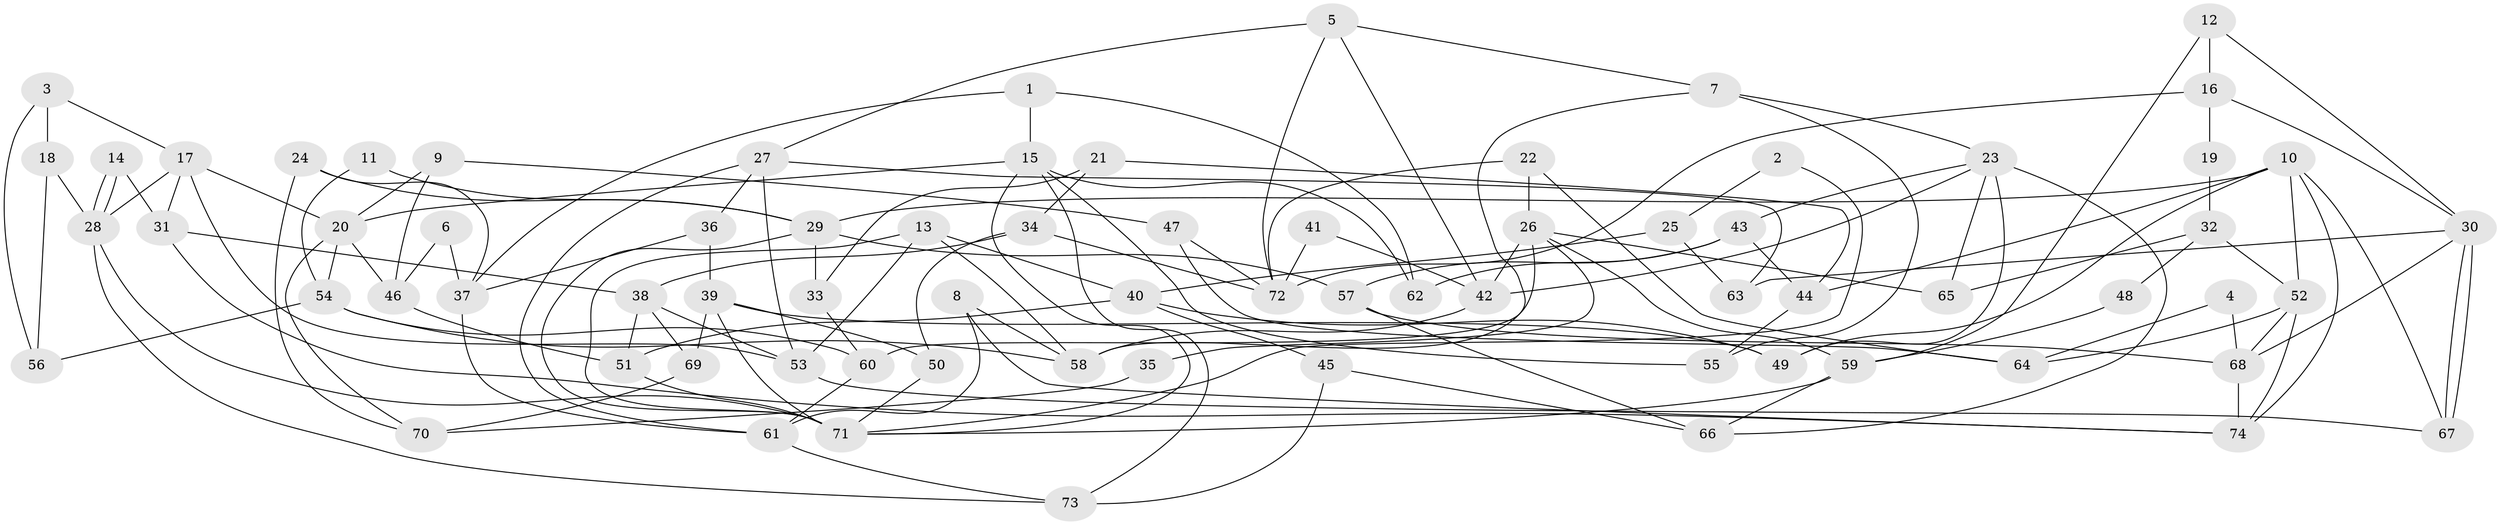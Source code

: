 // Generated by graph-tools (version 1.1) at 2025/26/03/09/25 03:26:13]
// undirected, 74 vertices, 148 edges
graph export_dot {
graph [start="1"]
  node [color=gray90,style=filled];
  1;
  2;
  3;
  4;
  5;
  6;
  7;
  8;
  9;
  10;
  11;
  12;
  13;
  14;
  15;
  16;
  17;
  18;
  19;
  20;
  21;
  22;
  23;
  24;
  25;
  26;
  27;
  28;
  29;
  30;
  31;
  32;
  33;
  34;
  35;
  36;
  37;
  38;
  39;
  40;
  41;
  42;
  43;
  44;
  45;
  46;
  47;
  48;
  49;
  50;
  51;
  52;
  53;
  54;
  55;
  56;
  57;
  58;
  59;
  60;
  61;
  62;
  63;
  64;
  65;
  66;
  67;
  68;
  69;
  70;
  71;
  72;
  73;
  74;
  1 -- 37;
  1 -- 62;
  1 -- 15;
  2 -- 71;
  2 -- 25;
  3 -- 17;
  3 -- 56;
  3 -- 18;
  4 -- 64;
  4 -- 68;
  5 -- 42;
  5 -- 72;
  5 -- 7;
  5 -- 27;
  6 -- 46;
  6 -- 37;
  7 -- 55;
  7 -- 23;
  7 -- 58;
  8 -- 58;
  8 -- 74;
  8 -- 61;
  9 -- 20;
  9 -- 47;
  9 -- 46;
  10 -- 29;
  10 -- 52;
  10 -- 44;
  10 -- 49;
  10 -- 67;
  10 -- 74;
  11 -- 54;
  11 -- 29;
  12 -- 59;
  12 -- 30;
  12 -- 16;
  13 -- 58;
  13 -- 71;
  13 -- 40;
  13 -- 53;
  14 -- 28;
  14 -- 28;
  14 -- 31;
  15 -- 73;
  15 -- 20;
  15 -- 55;
  15 -- 62;
  15 -- 71;
  16 -- 30;
  16 -- 19;
  16 -- 72;
  17 -- 53;
  17 -- 20;
  17 -- 28;
  17 -- 31;
  18 -- 28;
  18 -- 56;
  19 -- 32;
  20 -- 46;
  20 -- 54;
  20 -- 70;
  21 -- 34;
  21 -- 33;
  21 -- 44;
  22 -- 72;
  22 -- 26;
  22 -- 64;
  23 -- 49;
  23 -- 42;
  23 -- 43;
  23 -- 65;
  23 -- 66;
  24 -- 70;
  24 -- 29;
  24 -- 37;
  25 -- 63;
  25 -- 40;
  26 -- 59;
  26 -- 42;
  26 -- 35;
  26 -- 60;
  26 -- 65;
  27 -- 53;
  27 -- 36;
  27 -- 61;
  27 -- 63;
  28 -- 71;
  28 -- 73;
  29 -- 57;
  29 -- 71;
  29 -- 33;
  30 -- 67;
  30 -- 67;
  30 -- 68;
  30 -- 63;
  31 -- 38;
  31 -- 74;
  32 -- 65;
  32 -- 52;
  32 -- 48;
  33 -- 60;
  34 -- 38;
  34 -- 50;
  34 -- 72;
  35 -- 70;
  36 -- 37;
  36 -- 39;
  37 -- 61;
  38 -- 53;
  38 -- 51;
  38 -- 69;
  39 -- 71;
  39 -- 49;
  39 -- 50;
  39 -- 69;
  40 -- 49;
  40 -- 45;
  40 -- 51;
  41 -- 42;
  41 -- 72;
  42 -- 58;
  43 -- 44;
  43 -- 57;
  43 -- 62;
  44 -- 55;
  45 -- 73;
  45 -- 66;
  46 -- 51;
  47 -- 72;
  47 -- 64;
  48 -- 59;
  50 -- 71;
  51 -- 71;
  52 -- 74;
  52 -- 68;
  52 -- 64;
  53 -- 67;
  54 -- 60;
  54 -- 56;
  54 -- 58;
  57 -- 66;
  57 -- 68;
  59 -- 71;
  59 -- 66;
  60 -- 61;
  61 -- 73;
  68 -- 74;
  69 -- 70;
}
